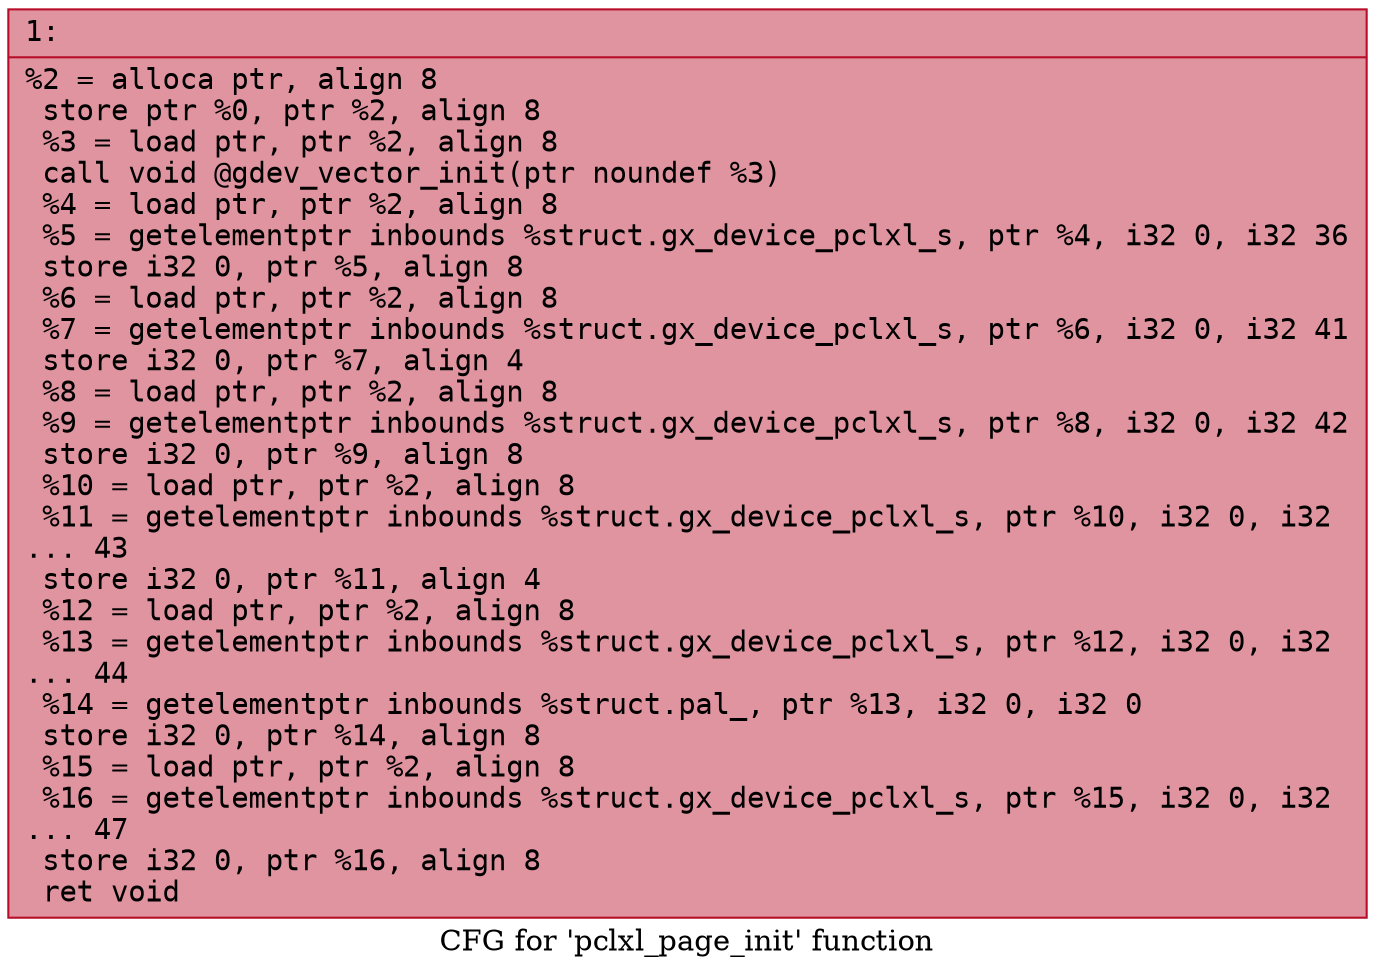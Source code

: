 digraph "CFG for 'pclxl_page_init' function" {
	label="CFG for 'pclxl_page_init' function";

	Node0x600003ba6d00 [shape=record,color="#b70d28ff", style=filled, fillcolor="#b70d2870" fontname="Courier",label="{1:\l|  %2 = alloca ptr, align 8\l  store ptr %0, ptr %2, align 8\l  %3 = load ptr, ptr %2, align 8\l  call void @gdev_vector_init(ptr noundef %3)\l  %4 = load ptr, ptr %2, align 8\l  %5 = getelementptr inbounds %struct.gx_device_pclxl_s, ptr %4, i32 0, i32 36\l  store i32 0, ptr %5, align 8\l  %6 = load ptr, ptr %2, align 8\l  %7 = getelementptr inbounds %struct.gx_device_pclxl_s, ptr %6, i32 0, i32 41\l  store i32 0, ptr %7, align 4\l  %8 = load ptr, ptr %2, align 8\l  %9 = getelementptr inbounds %struct.gx_device_pclxl_s, ptr %8, i32 0, i32 42\l  store i32 0, ptr %9, align 8\l  %10 = load ptr, ptr %2, align 8\l  %11 = getelementptr inbounds %struct.gx_device_pclxl_s, ptr %10, i32 0, i32\l... 43\l  store i32 0, ptr %11, align 4\l  %12 = load ptr, ptr %2, align 8\l  %13 = getelementptr inbounds %struct.gx_device_pclxl_s, ptr %12, i32 0, i32\l... 44\l  %14 = getelementptr inbounds %struct.pal_, ptr %13, i32 0, i32 0\l  store i32 0, ptr %14, align 8\l  %15 = load ptr, ptr %2, align 8\l  %16 = getelementptr inbounds %struct.gx_device_pclxl_s, ptr %15, i32 0, i32\l... 47\l  store i32 0, ptr %16, align 8\l  ret void\l}"];
}
